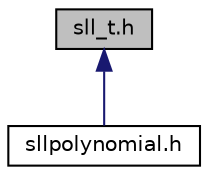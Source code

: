 digraph "sll_t.h"
{
  edge [fontname="Helvetica",fontsize="10",labelfontname="Helvetica",labelfontsize="10"];
  node [fontname="Helvetica",fontsize="10",shape=record];
  Node4 [label="sll_t.h",height=0.2,width=0.4,color="black", fillcolor="grey75", style="filled", fontcolor="black"];
  Node4 -> Node5 [dir="back",color="midnightblue",fontsize="10",style="solid",fontname="Helvetica"];
  Node5 [label="sllpolynomial.h",height=0.2,width=0.4,color="black", fillcolor="white", style="filled",URL="$sllpolynomial_8h.html",tooltip="programa proporcionado por el profesorado para realizar la práctica 4 de Algoritmos y estructura de d..."];
}
